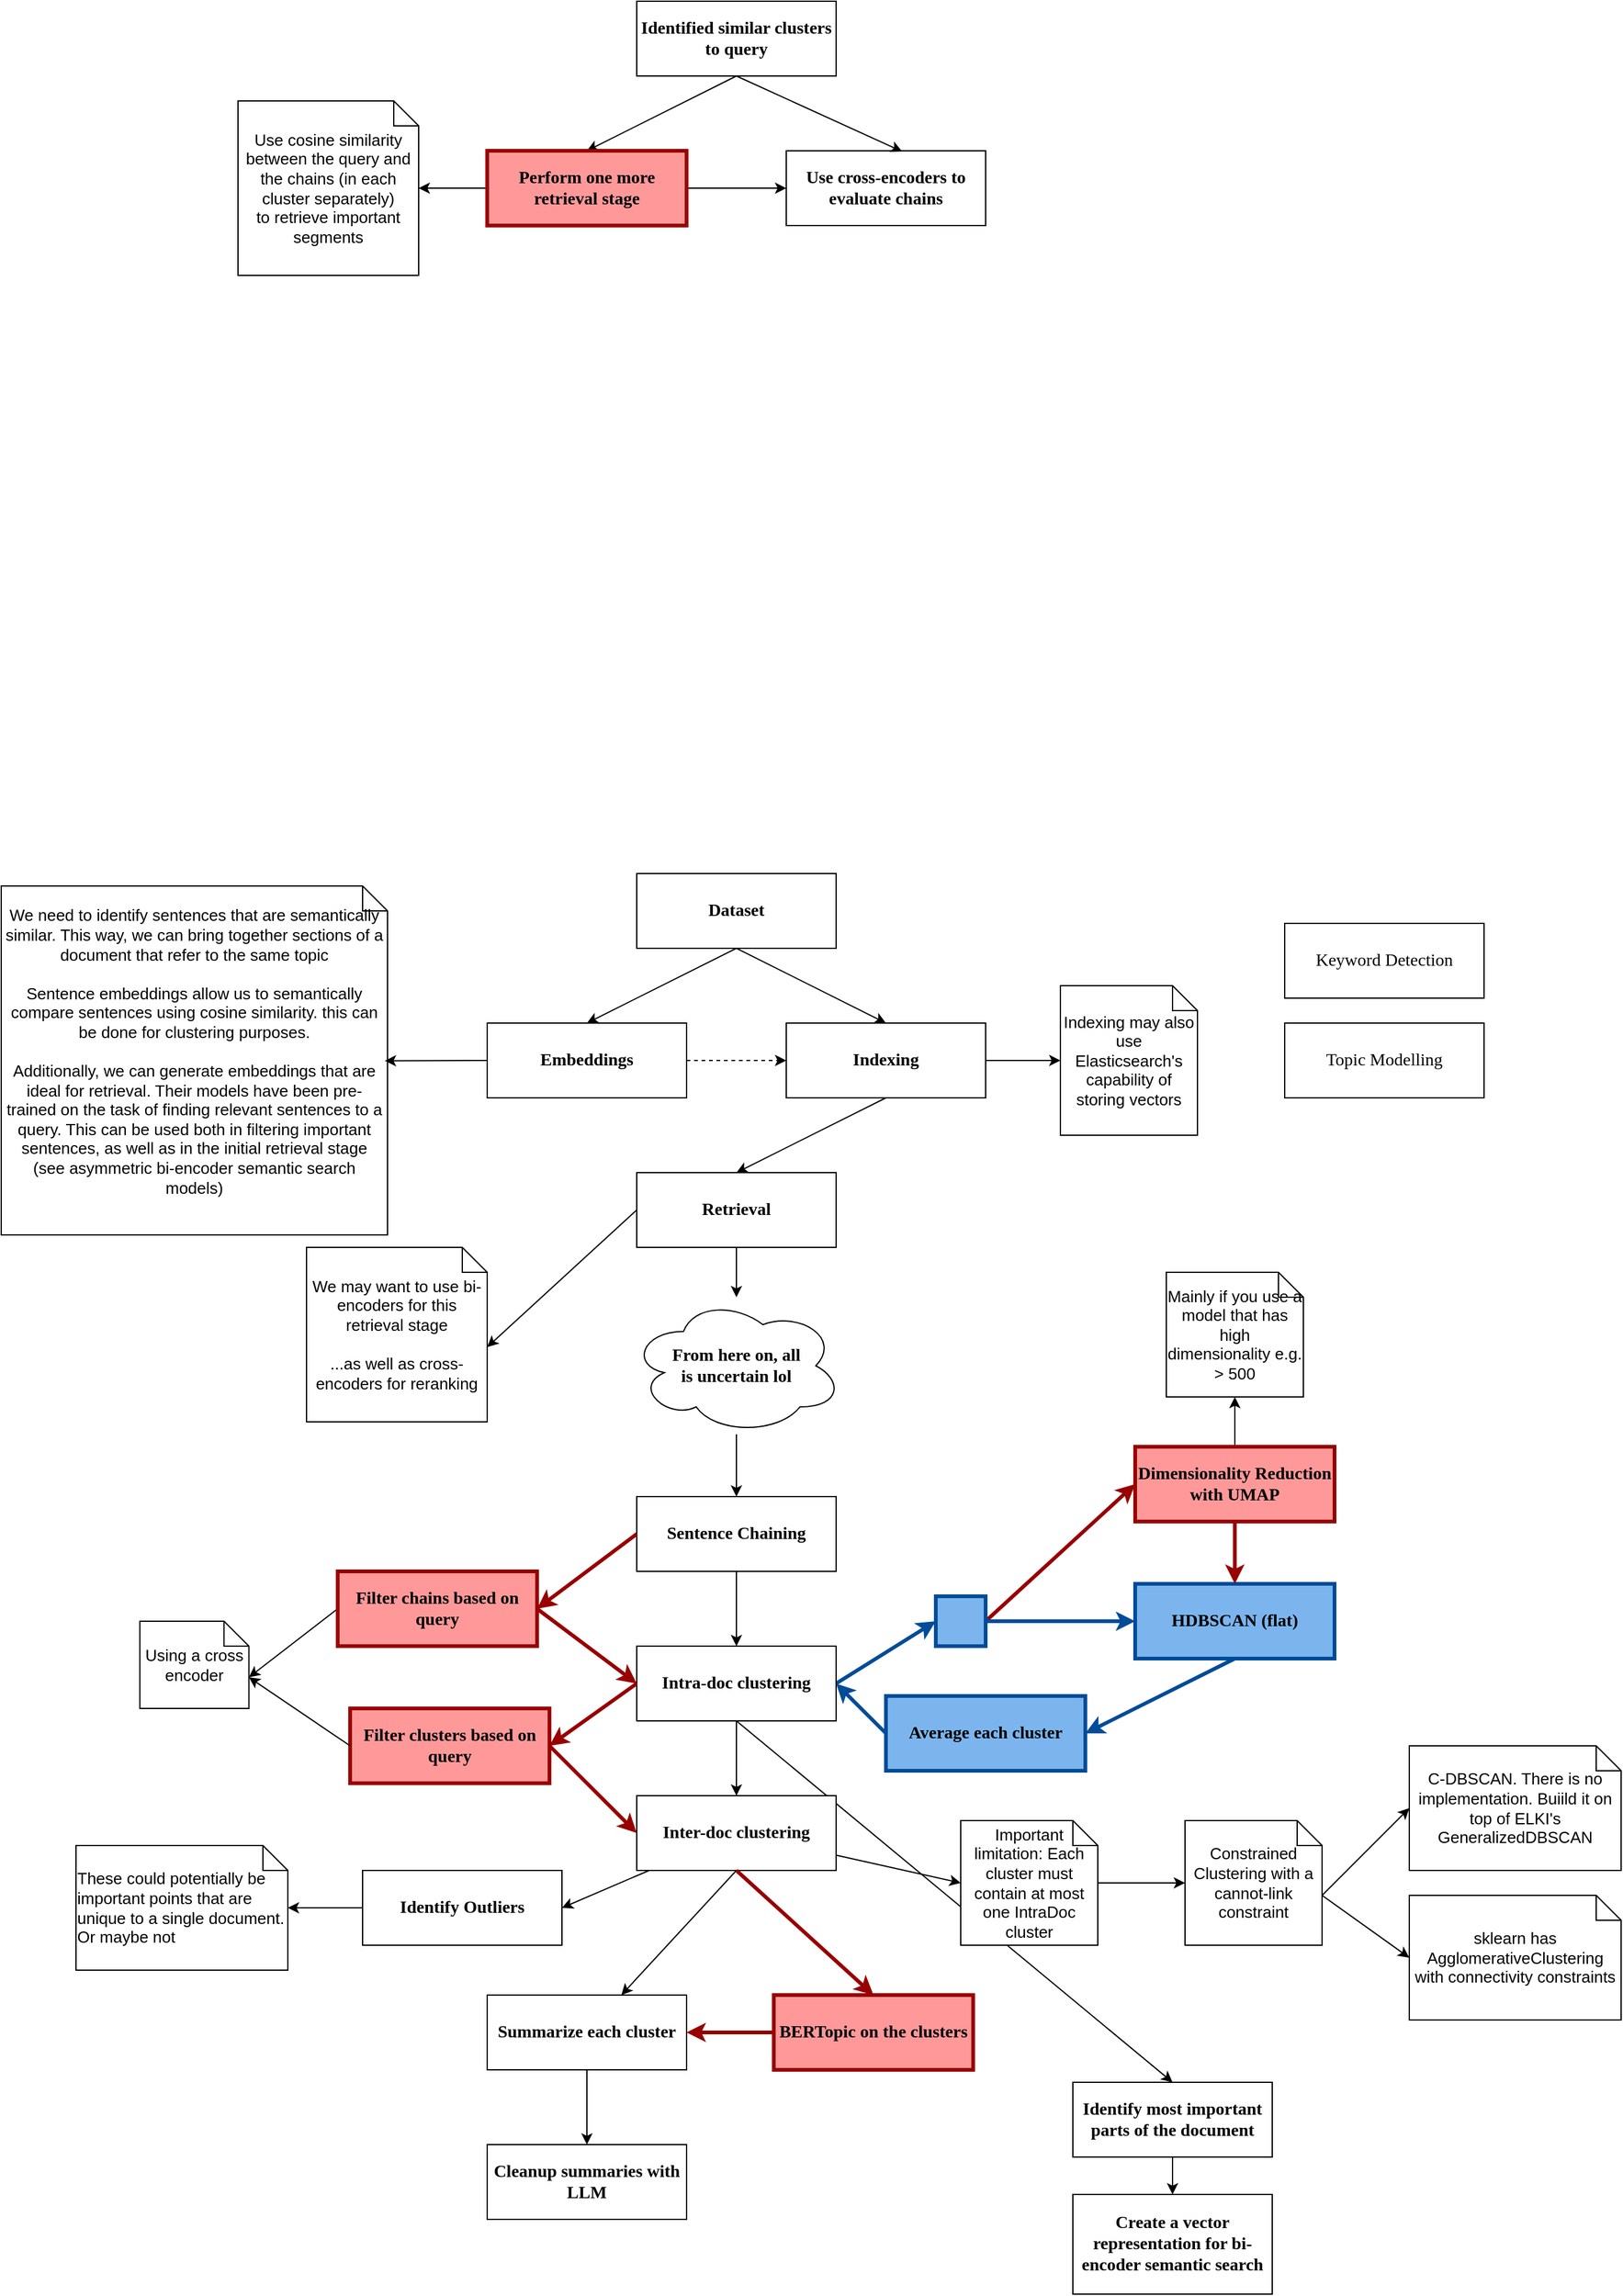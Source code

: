 <mxfile>
    <diagram id="VElYBv6bnyuRc8dA21I_" name="Page-1">
        <mxGraphModel dx="920" dy="560" grid="1" gridSize="10" guides="1" tooltips="1" connect="1" arrows="1" fold="1" page="1" pageScale="1" pageWidth="850" pageHeight="1100" background="none" math="0" shadow="0" adaptiveColors="none">
            <root>
                <mxCell id="0"/>
                <mxCell id="1" parent="0"/>
                <mxCell id="44" style="edgeStyle=none;html=1;exitX=1;exitY=0.5;exitDx=0;exitDy=0;dashed=1;entryX=0;entryY=0.5;entryDx=0;entryDy=0;fontStyle=1" parent="1" source="59" target="62" edge="1">
                    <mxGeometry relative="1" as="geometry">
                        <mxPoint x="430" y="775" as="sourcePoint"/>
                        <mxPoint x="600" y="1050" as="targetPoint"/>
                    </mxGeometry>
                </mxCell>
                <mxCell id="60" style="edgeStyle=none;html=1;entryX=0.5;entryY=0;entryDx=0;entryDy=0;exitX=0.5;exitY=1;exitDx=0;exitDy=0;fontStyle=1" parent="1" source="58" target="59" edge="1">
                    <mxGeometry relative="1" as="geometry"/>
                </mxCell>
                <mxCell id="63" style="edgeStyle=none;html=1;exitX=0.5;exitY=1;exitDx=0;exitDy=0;entryX=0.5;entryY=0;entryDx=0;entryDy=0;fontStyle=1" parent="1" source="58" target="62" edge="1">
                    <mxGeometry relative="1" as="geometry"/>
                </mxCell>
                <mxCell id="58" value="&lt;font style=&quot;font-size: 14px;&quot; face=&quot;Verdana&quot;&gt;Dataset&lt;/font&gt;" style="rounded=0;whiteSpace=wrap;html=1;fontStyle=1" parent="1" vertex="1">
                    <mxGeometry x="520" y="860" width="160" height="60" as="geometry"/>
                </mxCell>
                <mxCell id="59" value="&lt;span style=&quot;font-family: Verdana; font-size: 14px;&quot;&gt;&lt;font&gt;Embeddings&lt;/font&gt;&lt;/span&gt;" style="rounded=0;whiteSpace=wrap;html=1;fontStyle=1" parent="1" vertex="1">
                    <mxGeometry x="400" y="980" width="160" height="60" as="geometry"/>
                </mxCell>
                <mxCell id="67" value="" style="edgeStyle=none;html=1;" parent="1" source="62" target="66" edge="1">
                    <mxGeometry relative="1" as="geometry"/>
                </mxCell>
                <mxCell id="71" value="" style="edgeStyle=none;html=1;exitX=0.5;exitY=1;exitDx=0;exitDy=0;entryX=0.5;entryY=0;entryDx=0;entryDy=0;fontStyle=1" parent="1" source="62" target="70" edge="1">
                    <mxGeometry relative="1" as="geometry"/>
                </mxCell>
                <mxCell id="62" value="&lt;font style=&quot;font-size: 14px;&quot; face=&quot;Verdana&quot;&gt;Indexing&lt;/font&gt;" style="rounded=0;whiteSpace=wrap;html=1;fontStyle=1" parent="1" vertex="1">
                    <mxGeometry x="640" y="980" width="160" height="60" as="geometry"/>
                </mxCell>
                <mxCell id="64" value="&lt;font style=&quot;font-size: 13px;&quot;&gt;We need to identify sentences that are semantically similar. This way, we can bring together sections of a document that refer to the same topic&lt;/font&gt;&lt;div&gt;&lt;font style=&quot;font-size: 13px;&quot;&gt;&lt;br&gt;&lt;/font&gt;&lt;/div&gt;&lt;div&gt;&lt;font style=&quot;font-size: 13px;&quot;&gt;Sentence embeddings allow us to semantically compare sentences using cosine similarity. this can be done for clustering purposes.&lt;/font&gt;&lt;/div&gt;&lt;div&gt;&lt;font style=&quot;font-size: 13px;&quot;&gt;&lt;br&gt;&lt;/font&gt;&lt;/div&gt;&lt;div&gt;&lt;font style=&quot;font-size: 13px;&quot;&gt;Additionally, we can generate embeddings that are ideal for retrieval. Their models have been pre-trained on the task of finding relevant sentences to a query. This can be used both in filtering important sentences, as well as in the initial retrieval stage&lt;/font&gt;&lt;/div&gt;&lt;div&gt;&lt;font style=&quot;font-size: 13px;&quot;&gt;(see asymmetric bi-encoder semantic search models)&lt;/font&gt;&lt;/div&gt;&lt;div&gt;&lt;br style=&quot;color: rgb(192, 192, 192);&quot;&gt;&lt;/div&gt;" style="shape=note;size=20;whiteSpace=wrap;html=1;align=center;" parent="1" vertex="1">
                    <mxGeometry x="10" y="870" width="310" height="280" as="geometry"/>
                </mxCell>
                <mxCell id="65" style="edgeStyle=none;html=1;exitX=0;exitY=0.5;exitDx=0;exitDy=0;entryX=0.993;entryY=0.501;entryDx=0;entryDy=0;entryPerimeter=0;" parent="1" source="59" target="64" edge="1">
                    <mxGeometry relative="1" as="geometry"/>
                </mxCell>
                <mxCell id="66" value="&lt;span style=&quot;font-size: 13px; text-align: left;&quot;&gt;&lt;font&gt;Indexing may also use Elasticsearch&#39;s capability of storing vectors&lt;/font&gt;&lt;/span&gt;" style="shape=note;size=20;whiteSpace=wrap;html=1;align=center;" parent="1" vertex="1">
                    <mxGeometry x="860" y="950" width="110" height="120" as="geometry"/>
                </mxCell>
                <mxCell id="68" value="&lt;font face=&quot;Verdana&quot; style=&quot;font-size: 14px;&quot;&gt;Keyword Detection&lt;/font&gt;" style="rounded=0;whiteSpace=wrap;html=1;" parent="1" vertex="1">
                    <mxGeometry x="1040" y="900" width="160" height="60" as="geometry"/>
                </mxCell>
                <mxCell id="69" value="&lt;font face=&quot;Verdana&quot; style=&quot;font-size: 14px;&quot;&gt;Topic Modelling&lt;/font&gt;" style="rounded=0;whiteSpace=wrap;html=1;" parent="1" vertex="1">
                    <mxGeometry x="1040" y="980" width="160" height="60" as="geometry"/>
                </mxCell>
                <mxCell id="78" value="" style="edgeStyle=none;html=1;fontStyle=1" parent="1" source="70" target="75" edge="1">
                    <mxGeometry relative="1" as="geometry"/>
                </mxCell>
                <mxCell id="70" value="&lt;font face=&quot;Verdana&quot;&gt;&lt;span style=&quot;font-size: 14px;&quot;&gt;Retrieval&lt;/span&gt;&lt;/font&gt;" style="rounded=0;whiteSpace=wrap;html=1;fontStyle=1" parent="1" vertex="1">
                    <mxGeometry x="520" y="1100" width="160" height="60" as="geometry"/>
                </mxCell>
                <mxCell id="77" value="" style="edgeStyle=none;html=1;fontStyle=1" parent="1" source="75" target="76" edge="1">
                    <mxGeometry relative="1" as="geometry"/>
                </mxCell>
                <mxCell id="75" value="&lt;font style=&quot;font-size: 14px;&quot; face=&quot;Verdana&quot;&gt;From here on, all&lt;/font&gt;&lt;div&gt;&lt;font style=&quot;font-size: 14px;&quot; face=&quot;Verdana&quot;&gt;is uncertain&amp;nbsp;&lt;span style=&quot;background-color: transparent;&quot;&gt;lol&lt;/span&gt;&lt;/font&gt;&lt;/div&gt;" style="ellipse;shape=cloud;whiteSpace=wrap;html=1;fontStyle=1" parent="1" vertex="1">
                    <mxGeometry x="515" y="1200" width="170" height="110" as="geometry"/>
                </mxCell>
                <mxCell id="84" value="" style="edgeStyle=none;html=1;fontStyle=1" parent="1" source="76" target="79" edge="1">
                    <mxGeometry relative="1" as="geometry"/>
                </mxCell>
                <mxCell id="76" value="&lt;font face=&quot;Verdana&quot;&gt;&lt;span style=&quot;font-size: 14px;&quot;&gt;Sentence Chaining&lt;/span&gt;&lt;/font&gt;" style="rounded=0;whiteSpace=wrap;html=1;fontStyle=1" parent="1" vertex="1">
                    <mxGeometry x="520" y="1360" width="160" height="60" as="geometry"/>
                </mxCell>
                <mxCell id="91" style="edgeStyle=none;html=1;exitX=1;exitY=0.5;exitDx=0;exitDy=0;entryX=0;entryY=0.5;entryDx=0;entryDy=0;rounded=0;strokeColor=light-dark(#004C99,#004C99);strokeWidth=3;align=center;verticalAlign=middle;fontFamily=Helvetica;fontSize=12;fontColor=default;fillColor=default;" parent="1" source="79" target="89" edge="1">
                    <mxGeometry relative="1" as="geometry"/>
                </mxCell>
                <mxCell id="115" value="" style="edgeStyle=none;html=1;" parent="1" source="79" target="80" edge="1">
                    <mxGeometry relative="1" as="geometry"/>
                </mxCell>
                <mxCell id="143" style="edgeStyle=none;html=1;exitX=0.5;exitY=1;exitDx=0;exitDy=0;entryX=0.5;entryY=0;entryDx=0;entryDy=0;" parent="1" source="79" target="142" edge="1">
                    <mxGeometry relative="1" as="geometry"/>
                </mxCell>
                <mxCell id="79" value="&lt;font face=&quot;Verdana&quot;&gt;&lt;span style=&quot;font-size: 14px;&quot;&gt;Intra-doc clustering&lt;/span&gt;&lt;/font&gt;" style="rounded=0;whiteSpace=wrap;html=1;fontStyle=1" parent="1" vertex="1">
                    <mxGeometry x="520" y="1480" width="160" height="60" as="geometry"/>
                </mxCell>
                <mxCell id="117" style="edgeStyle=none;html=1;entryX=1;entryY=0.5;entryDx=0;entryDy=0;" parent="1" source="80" target="116" edge="1">
                    <mxGeometry relative="1" as="geometry"/>
                </mxCell>
                <mxCell id="121" value="" style="edgeStyle=none;html=1;exitX=0.5;exitY=1;exitDx=0;exitDy=0;" parent="1" source="80" target="120" edge="1">
                    <mxGeometry relative="1" as="geometry"/>
                </mxCell>
                <mxCell id="80" value="&lt;font face=&quot;Verdana&quot;&gt;&lt;span style=&quot;font-size: 14px;&quot;&gt;Inter-doc clustering&lt;/span&gt;&lt;/font&gt;" style="rounded=0;whiteSpace=wrap;html=1;fontStyle=1" parent="1" vertex="1">
                    <mxGeometry x="520" y="1600" width="160" height="60" as="geometry"/>
                </mxCell>
                <mxCell id="99" style="edgeStyle=none;html=1;exitX=1;exitY=0.5;exitDx=0;exitDy=0;entryX=0;entryY=0.5;entryDx=0;entryDy=0;rounded=0;strokeColor=light-dark(#990000,#990000);strokeWidth=3;align=center;verticalAlign=middle;fontFamily=Helvetica;fontSize=12;fontColor=default;fillColor=default;fontStyle=1" parent="1" source="89" target="97" edge="1">
                    <mxGeometry relative="1" as="geometry"/>
                </mxCell>
                <mxCell id="89" value="" style="rounded=0;whiteSpace=wrap;html=1;strokeWidth=3;strokeColor=light-dark(#004C99,#004C99);gradientColor=none;fillColor=light-dark(#7CB5EE,#5CA1E6);fontColor=light-dark(#000000,#000000);fontStyle=1" parent="1" vertex="1">
                    <mxGeometry x="760" y="1440" width="40" height="40" as="geometry"/>
                </mxCell>
                <mxCell id="93" value="&lt;font face=&quot;Verdana&quot;&gt;&lt;span style=&quot;font-size: 14px;&quot;&gt;Average each cluster&lt;/span&gt;&lt;/font&gt;" style="rounded=0;whiteSpace=wrap;html=1;strokeWidth=3;strokeColor=light-dark(#004C99,#004C99);align=center;verticalAlign=middle;fontFamily=Helvetica;fontSize=12;fontColor=light-dark(#000000,#000000);fillColor=light-dark(#7CB5EE,#5CA1E6);fontStyle=1;gradientColor=none;" parent="1" vertex="1">
                    <mxGeometry x="720" y="1520" width="160" height="60" as="geometry"/>
                </mxCell>
                <mxCell id="95" style="edgeStyle=none;html=1;exitX=0;exitY=0.5;exitDx=0;exitDy=0;entryX=1;entryY=0.5;entryDx=0;entryDy=0;rounded=0;strokeColor=light-dark(#004C99,#004C99);strokeWidth=3;align=center;verticalAlign=middle;fontFamily=Helvetica;fontSize=12;fontColor=default;fillColor=default;" parent="1" source="93" target="79" edge="1">
                    <mxGeometry relative="1" as="geometry">
                        <mxPoint x="690" y="1520" as="sourcePoint"/>
                        <mxPoint x="790" y="1460" as="targetPoint"/>
                    </mxGeometry>
                </mxCell>
                <mxCell id="105" value="" style="edgeStyle=none;html=1;rounded=0;strokeColor=light-dark(#004C99,#004C99);strokeWidth=3;align=center;verticalAlign=middle;fontFamily=Helvetica;fontSize=12;fontColor=light-dark(#000000,#000000);fontStyle=1;fillColor=light-dark(#7CB5EE,#5CA1E6);gradientColor=none;entryX=1;entryY=0.5;entryDx=0;entryDy=0;exitX=0.5;exitY=1;exitDx=0;exitDy=0;" parent="1" source="96" target="93" edge="1">
                    <mxGeometry relative="1" as="geometry"/>
                </mxCell>
                <mxCell id="96" value="&lt;font face=&quot;Verdana&quot;&gt;&lt;span style=&quot;font-size: 14px;&quot;&gt;HDBSCAN (flat)&lt;/span&gt;&lt;/font&gt;" style="rounded=0;whiteSpace=wrap;html=1;strokeWidth=3;strokeColor=light-dark(#004C99,#004C99);align=center;verticalAlign=middle;fontFamily=Helvetica;fontSize=12;fontColor=light-dark(#000000,#000000);fillColor=light-dark(#7CB5EE,#5CA1E6);fontStyle=1;gradientColor=none;" parent="1" vertex="1">
                    <mxGeometry x="920" y="1430" width="160" height="60" as="geometry"/>
                </mxCell>
                <mxCell id="103" value="" style="edgeStyle=none;html=1;" parent="1" source="97" target="100" edge="1">
                    <mxGeometry relative="1" as="geometry"/>
                </mxCell>
                <mxCell id="97" value="&lt;font face=&quot;Verdana&quot;&gt;&lt;span style=&quot;font-size: 14px;&quot;&gt;Dimensionality Reduction with UMAP&lt;/span&gt;&lt;/font&gt;" style="rounded=0;whiteSpace=wrap;html=1;strokeWidth=3;strokeColor=light-dark(#990000,#990000);gradientColor=none;fillColor=#FF9999;fillStyle=solid;fontStyle=1" parent="1" vertex="1">
                    <mxGeometry x="920" y="1320" width="160" height="60" as="geometry"/>
                </mxCell>
                <mxCell id="100" value="&lt;div style=&quot;&quot;&gt;&lt;span style=&quot;font-size: 13px;&quot;&gt;Mainly if you use a model that has high dimensionality e.g. &amp;gt; 500&lt;/span&gt;&lt;/div&gt;" style="shape=note;size=20;whiteSpace=wrap;html=1;align=center;" parent="1" vertex="1">
                    <mxGeometry x="945" y="1180" width="110" height="100" as="geometry"/>
                </mxCell>
                <mxCell id="106" value="" style="edgeStyle=none;html=1;rounded=0;strokeColor=light-dark(#004C99,#004C99);strokeWidth=3;align=center;verticalAlign=middle;fontFamily=Helvetica;fontSize=12;fontColor=light-dark(#000000,#000000);fontStyle=1;fillColor=light-dark(#7CB5EE,#5CA1E6);gradientColor=none;exitX=1;exitY=0.5;exitDx=0;exitDy=0;entryX=0;entryY=0.5;entryDx=0;entryDy=0;" parent="1" source="89" target="96" edge="1">
                    <mxGeometry relative="1" as="geometry">
                        <mxPoint x="1100" y="1420" as="sourcePoint"/>
                        <mxPoint x="1100" y="1570" as="targetPoint"/>
                    </mxGeometry>
                </mxCell>
                <mxCell id="107" style="edgeStyle=none;html=1;exitX=0.5;exitY=1;exitDx=0;exitDy=0;entryX=0.5;entryY=0;entryDx=0;entryDy=0;rounded=0;strokeColor=light-dark(#990000,#990000);strokeWidth=3;align=center;verticalAlign=middle;fontFamily=Helvetica;fontSize=12;fontColor=default;fillColor=default;fontStyle=1" parent="1" source="97" target="96" edge="1">
                    <mxGeometry relative="1" as="geometry">
                        <mxPoint x="1110" y="1485" as="sourcePoint"/>
                        <mxPoint x="1200" y="1415" as="targetPoint"/>
                    </mxGeometry>
                </mxCell>
                <mxCell id="140" value="" style="edgeStyle=none;html=1;entryX=0;entryY=0;entryDx=87.5;entryDy=45;entryPerimeter=0;exitX=0;exitY=0.5;exitDx=0;exitDy=0;" parent="1" source="108" target="139" edge="1">
                    <mxGeometry relative="1" as="geometry"/>
                </mxCell>
                <mxCell id="108" value="&lt;font face=&quot;Verdana&quot;&gt;&lt;span style=&quot;font-size: 14px;&quot;&gt;Filter chains based on query&lt;/span&gt;&lt;/font&gt;" style="rounded=0;whiteSpace=wrap;html=1;strokeWidth=3;strokeColor=light-dark(#990000,#990000);gradientColor=none;fillColor=#FF9999;fillStyle=solid;fontStyle=1" parent="1" vertex="1">
                    <mxGeometry x="280" y="1420" width="160" height="60" as="geometry"/>
                </mxCell>
                <mxCell id="110" style="edgeStyle=none;html=1;exitX=0;exitY=0.5;exitDx=0;exitDy=0;entryX=1;entryY=0.5;entryDx=0;entryDy=0;rounded=0;strokeColor=light-dark(#990000,#990000);strokeWidth=3;align=center;verticalAlign=middle;fontFamily=Helvetica;fontSize=12;fontColor=default;fillColor=default;fontStyle=1" parent="1" source="76" target="108" edge="1">
                    <mxGeometry relative="1" as="geometry">
                        <mxPoint x="310" y="1340" as="sourcePoint"/>
                        <mxPoint x="520" y="1260" as="targetPoint"/>
                    </mxGeometry>
                </mxCell>
                <mxCell id="111" style="edgeStyle=none;html=1;exitX=1;exitY=0.5;exitDx=0;exitDy=0;entryX=0;entryY=0.5;entryDx=0;entryDy=0;rounded=0;strokeColor=light-dark(#990000,#990000);strokeWidth=3;align=center;verticalAlign=middle;fontFamily=Helvetica;fontSize=12;fontColor=default;fillColor=default;fontStyle=1" parent="1" source="108" target="79" edge="1">
                    <mxGeometry relative="1" as="geometry">
                        <mxPoint x="530" y="1400" as="sourcePoint"/>
                        <mxPoint x="400" y="1440" as="targetPoint"/>
                    </mxGeometry>
                </mxCell>
                <mxCell id="112" value="&lt;font face=&quot;Verdana&quot;&gt;&lt;span style=&quot;font-size: 14px;&quot;&gt;Filter clusters based on query&lt;/span&gt;&lt;/font&gt;" style="rounded=0;whiteSpace=wrap;html=1;strokeWidth=3;strokeColor=light-dark(#990000,#990000);gradientColor=none;fillColor=#FF9999;fillStyle=solid;fontStyle=1" parent="1" vertex="1">
                    <mxGeometry x="290" y="1530" width="160" height="60" as="geometry"/>
                </mxCell>
                <mxCell id="113" style="edgeStyle=none;html=1;exitX=0;exitY=0.5;exitDx=0;exitDy=0;entryX=1;entryY=0.5;entryDx=0;entryDy=0;rounded=0;strokeColor=light-dark(#990000,#990000);strokeWidth=3;align=center;verticalAlign=middle;fontFamily=Helvetica;fontSize=12;fontColor=default;fillColor=default;fontStyle=1" parent="1" source="79" target="112" edge="1">
                    <mxGeometry relative="1" as="geometry">
                        <mxPoint x="530" y="1400" as="sourcePoint"/>
                        <mxPoint x="450" y="1460" as="targetPoint"/>
                    </mxGeometry>
                </mxCell>
                <mxCell id="114" style="edgeStyle=none;html=1;exitX=1;exitY=0.5;exitDx=0;exitDy=0;entryX=0;entryY=0.5;entryDx=0;entryDy=0;rounded=0;strokeColor=light-dark(#990000,#990000);strokeWidth=3;align=center;verticalAlign=middle;fontFamily=Helvetica;fontSize=12;fontColor=default;fillColor=default;fontStyle=1" parent="1" source="112" target="80" edge="1">
                    <mxGeometry relative="1" as="geometry">
                        <mxPoint x="530" y="1620" as="sourcePoint"/>
                        <mxPoint x="460" y="1670" as="targetPoint"/>
                    </mxGeometry>
                </mxCell>
                <mxCell id="119" value="" style="edgeStyle=none;html=1;" parent="1" source="116" target="118" edge="1">
                    <mxGeometry relative="1" as="geometry"/>
                </mxCell>
                <mxCell id="116" value="&lt;font face=&quot;Verdana&quot;&gt;&lt;span style=&quot;font-size: 14px;&quot;&gt;Identify Outliers&lt;/span&gt;&lt;/font&gt;" style="rounded=0;whiteSpace=wrap;html=1;fontStyle=1" parent="1" vertex="1">
                    <mxGeometry x="300" y="1660" width="160" height="60" as="geometry"/>
                </mxCell>
                <mxCell id="118" value="&lt;div style=&quot;text-align: left;&quot;&gt;&lt;span style=&quot;font-size: 13px;&quot;&gt;These could potentially be important points that are unique to a single document. Or maybe not&lt;/span&gt;&lt;/div&gt;" style="shape=note;size=20;whiteSpace=wrap;html=1;align=center;" parent="1" vertex="1">
                    <mxGeometry x="70" y="1640" width="170" height="100" as="geometry"/>
                </mxCell>
                <mxCell id="136" value="" style="edgeStyle=none;html=1;" parent="1" source="120" target="135" edge="1">
                    <mxGeometry relative="1" as="geometry"/>
                </mxCell>
                <mxCell id="120" value="&lt;font face=&quot;Verdana&quot;&gt;&lt;span style=&quot;font-size: 14px;&quot;&gt;Summarize each cluster&lt;/span&gt;&lt;/font&gt;" style="rounded=0;whiteSpace=wrap;html=1;fontStyle=1" parent="1" vertex="1">
                    <mxGeometry x="400" y="1760" width="160" height="60" as="geometry"/>
                </mxCell>
                <mxCell id="122" value="&lt;div style=&quot;&quot;&gt;&lt;span style=&quot;font-size: 13px;&quot;&gt;Important limitation: Each cluster must contain at most one IntraDoc cluster&lt;/span&gt;&lt;/div&gt;" style="shape=note;size=20;whiteSpace=wrap;html=1;align=center;" parent="1" vertex="1">
                    <mxGeometry x="780" y="1620" width="110" height="100" as="geometry"/>
                </mxCell>
                <mxCell id="123" style="edgeStyle=none;html=1;entryX=0;entryY=0.5;entryDx=0;entryDy=0;entryPerimeter=0;" parent="1" source="80" target="122" edge="1">
                    <mxGeometry relative="1" as="geometry"/>
                </mxCell>
                <mxCell id="124" value="&lt;div style=&quot;&quot;&gt;&lt;span style=&quot;font-size: 13px;&quot;&gt;Constrained Clustering with a cannot-link constraint&lt;/span&gt;&lt;/div&gt;" style="shape=note;size=20;whiteSpace=wrap;html=1;align=center;" parent="1" vertex="1">
                    <mxGeometry x="960" y="1620" width="110" height="100" as="geometry"/>
                </mxCell>
                <mxCell id="125" style="edgeStyle=none;html=1;entryX=0;entryY=0.5;entryDx=0;entryDy=0;entryPerimeter=0;" parent="1" source="122" target="124" edge="1">
                    <mxGeometry relative="1" as="geometry"/>
                </mxCell>
                <mxCell id="127" value="&lt;div style=&quot;&quot;&gt;&lt;span style=&quot;font-size: 13px;&quot;&gt;C-DBSCAN. There is no implementation. Buiild it on top of ELKI&#39;s GeneralizedDBSCAN&lt;/span&gt;&lt;/div&gt;" style="shape=note;size=20;whiteSpace=wrap;html=1;align=center;" parent="1" vertex="1">
                    <mxGeometry x="1140" y="1560" width="170" height="100" as="geometry"/>
                </mxCell>
                <mxCell id="128" style="edgeStyle=none;html=1;entryX=0;entryY=0.5;entryDx=0;entryDy=0;entryPerimeter=0;exitX=0;exitY=0;exitDx=110;exitDy=60;exitPerimeter=0;" parent="1" source="124" target="127" edge="1">
                    <mxGeometry relative="1" as="geometry"/>
                </mxCell>
                <mxCell id="129" value="&lt;div style=&quot;&quot;&gt;&lt;span style=&quot;font-size: 13px;&quot;&gt;sklearn has AgglomerativeClustering with connectivity constraints&lt;/span&gt;&lt;/div&gt;" style="shape=note;size=20;whiteSpace=wrap;html=1;align=center;" parent="1" vertex="1">
                    <mxGeometry x="1140" y="1680" width="170" height="100" as="geometry"/>
                </mxCell>
                <mxCell id="130" style="edgeStyle=none;html=1;exitX=0;exitY=0;exitDx=110;exitDy=60;exitPerimeter=0;entryX=0;entryY=0.5;entryDx=0;entryDy=0;entryPerimeter=0;" parent="1" source="124" target="129" edge="1">
                    <mxGeometry relative="1" as="geometry"/>
                </mxCell>
                <mxCell id="131" value="&lt;font face=&quot;Verdana&quot;&gt;&lt;span style=&quot;font-size: 14px;&quot;&gt;BERTopic on the clusters&lt;/span&gt;&lt;/font&gt;" style="rounded=0;whiteSpace=wrap;html=1;strokeWidth=3;strokeColor=light-dark(#990000,#990000);gradientColor=none;fillColor=#FF9999;fillStyle=solid;fontStyle=1" parent="1" vertex="1">
                    <mxGeometry x="630" y="1760" width="160" height="60" as="geometry"/>
                </mxCell>
                <mxCell id="132" style="edgeStyle=none;html=1;exitX=0.5;exitY=1;exitDx=0;exitDy=0;entryX=0.5;entryY=0;entryDx=0;entryDy=0;rounded=0;strokeColor=light-dark(#990000,#990000);strokeWidth=3;align=center;verticalAlign=middle;fontFamily=Helvetica;fontSize=12;fontColor=default;fillColor=default;fontStyle=1" parent="1" source="80" target="131" edge="1">
                    <mxGeometry relative="1" as="geometry">
                        <mxPoint x="565" y="1700" as="sourcePoint"/>
                        <mxPoint x="635" y="1770" as="targetPoint"/>
                    </mxGeometry>
                </mxCell>
                <mxCell id="134" style="edgeStyle=none;html=1;exitX=0;exitY=0.5;exitDx=0;exitDy=0;entryX=1;entryY=0.5;entryDx=0;entryDy=0;rounded=0;strokeColor=light-dark(#990000,#990000);strokeWidth=3;align=center;verticalAlign=middle;fontFamily=Helvetica;fontSize=12;fontColor=default;fillColor=default;fontStyle=1" parent="1" source="131" target="120" edge="1">
                    <mxGeometry relative="1" as="geometry">
                        <mxPoint x="610" y="1670" as="sourcePoint"/>
                        <mxPoint x="720" y="1770" as="targetPoint"/>
                    </mxGeometry>
                </mxCell>
                <mxCell id="135" value="&lt;font face=&quot;Verdana&quot;&gt;&lt;span style=&quot;font-size: 14px;&quot;&gt;Cleanup summaries with LLM&lt;/span&gt;&lt;/font&gt;" style="rounded=0;whiteSpace=wrap;html=1;fontStyle=1" parent="1" vertex="1">
                    <mxGeometry x="400" y="1880" width="160" height="60" as="geometry"/>
                </mxCell>
                <mxCell id="137" value="&lt;div style=&quot;&quot;&gt;&lt;span style=&quot;font-size: 13px;&quot;&gt;We may want to use bi-encoders for this retrieval stage&lt;/span&gt;&lt;/div&gt;&lt;div style=&quot;&quot;&gt;&lt;span style=&quot;font-size: 13px;&quot;&gt;&lt;br&gt;&lt;/span&gt;&lt;/div&gt;&lt;div style=&quot;&quot;&gt;&lt;span style=&quot;font-size: 13px;&quot;&gt;...as well as cross-encoders for reranking&lt;/span&gt;&lt;/div&gt;" style="shape=note;size=20;whiteSpace=wrap;html=1;align=center;" parent="1" vertex="1">
                    <mxGeometry x="255" y="1160" width="145" height="140" as="geometry"/>
                </mxCell>
                <mxCell id="138" style="edgeStyle=none;html=1;exitX=0;exitY=0.5;exitDx=0;exitDy=0;entryX=0;entryY=0;entryDx=145;entryDy=80;entryPerimeter=0;" parent="1" source="70" target="137" edge="1">
                    <mxGeometry relative="1" as="geometry"/>
                </mxCell>
                <mxCell id="139" value="&lt;div style=&quot;&quot;&gt;&lt;span style=&quot;font-size: 13px;&quot;&gt;Using a cross encoder&lt;/span&gt;&lt;/div&gt;" style="shape=note;size=20;whiteSpace=wrap;html=1;align=center;" parent="1" vertex="1">
                    <mxGeometry x="121.25" y="1460" width="87.5" height="70" as="geometry"/>
                </mxCell>
                <mxCell id="141" style="edgeStyle=none;html=1;entryX=0;entryY=0;entryDx=87.5;entryDy=45;entryPerimeter=0;exitX=0;exitY=0.5;exitDx=0;exitDy=0;" parent="1" source="112" target="139" edge="1">
                    <mxGeometry relative="1" as="geometry"/>
                </mxCell>
                <mxCell id="145" value="" style="edgeStyle=none;html=1;" parent="1" source="142" target="144" edge="1">
                    <mxGeometry relative="1" as="geometry"/>
                </mxCell>
                <mxCell id="142" value="&lt;font face=&quot;Verdana&quot;&gt;&lt;span style=&quot;font-size: 14px;&quot;&gt;Identify most important parts of the document&lt;/span&gt;&lt;/font&gt;" style="rounded=0;whiteSpace=wrap;html=1;fontStyle=1" parent="1" vertex="1">
                    <mxGeometry x="870" y="1830" width="160" height="60" as="geometry"/>
                </mxCell>
                <mxCell id="144" value="&lt;font face=&quot;Verdana&quot;&gt;&lt;span style=&quot;font-size: 14px;&quot;&gt;Create a vector representation for bi-encoder semantic search&lt;/span&gt;&lt;/font&gt;" style="rounded=0;whiteSpace=wrap;html=1;fontStyle=1" parent="1" vertex="1">
                    <mxGeometry x="870" y="1920" width="160" height="80" as="geometry"/>
                </mxCell>
                <mxCell id="148" style="edgeStyle=none;html=1;exitX=0.5;exitY=1;exitDx=0;exitDy=0;entryX=0.5;entryY=0;entryDx=0;entryDy=0;" edge="1" parent="1" source="146" target="147">
                    <mxGeometry relative="1" as="geometry"/>
                </mxCell>
                <mxCell id="146" value="&lt;font face=&quot;Verdana&quot;&gt;&lt;span style=&quot;font-size: 14px;&quot;&gt;Identified similar clusters to query&lt;/span&gt;&lt;/font&gt;" style="rounded=0;whiteSpace=wrap;html=1;fontStyle=1" vertex="1" parent="1">
                    <mxGeometry x="520" y="160" width="160" height="60" as="geometry"/>
                </mxCell>
                <mxCell id="152" value="" style="edgeStyle=none;html=1;" edge="1" parent="1" source="147" target="151">
                    <mxGeometry relative="1" as="geometry"/>
                </mxCell>
                <mxCell id="153" value="" style="edgeStyle=none;html=1;" edge="1" parent="1" source="147" target="149">
                    <mxGeometry relative="1" as="geometry"/>
                </mxCell>
                <mxCell id="147" value="&lt;font face=&quot;Verdana&quot;&gt;&lt;span style=&quot;font-size: 14px;&quot;&gt;Perform one more retrieval stage&lt;/span&gt;&lt;/font&gt;" style="rounded=0;whiteSpace=wrap;html=1;fontStyle=1;fillStyle=solid;strokeColor=light-dark(#990000,#990000);strokeWidth=3;align=center;verticalAlign=middle;fontFamily=Helvetica;fontSize=12;fontColor=default;fillColor=#FF9999;gradientColor=none;" vertex="1" parent="1">
                    <mxGeometry x="400" y="280" width="160" height="60" as="geometry"/>
                </mxCell>
                <mxCell id="149" value="&lt;font face=&quot;Verdana&quot;&gt;&lt;span style=&quot;font-size: 14px;&quot;&gt;Use cross-encoders to evaluate chains&lt;/span&gt;&lt;/font&gt;" style="rounded=0;whiteSpace=wrap;html=1;fontStyle=1" vertex="1" parent="1">
                    <mxGeometry x="640" y="280" width="160" height="60" as="geometry"/>
                </mxCell>
                <mxCell id="150" style="edgeStyle=none;html=1;exitX=0.5;exitY=1;exitDx=0;exitDy=0;entryX=0.581;entryY=0.009;entryDx=0;entryDy=0;entryPerimeter=0;" edge="1" parent="1" source="146" target="149">
                    <mxGeometry relative="1" as="geometry"/>
                </mxCell>
                <mxCell id="151" value="&lt;div style=&quot;&quot;&gt;&lt;span style=&quot;font-size: 13px;&quot;&gt;Use cosine similarity between the query and the chains (in each cluster separately)&lt;/span&gt;&lt;/div&gt;&lt;div style=&quot;&quot;&gt;&lt;span style=&quot;font-size: 13px;&quot;&gt;to retrieve important segments&lt;/span&gt;&lt;/div&gt;" style="shape=note;size=20;whiteSpace=wrap;html=1;align=center;" vertex="1" parent="1">
                    <mxGeometry x="200" y="240" width="145" height="140" as="geometry"/>
                </mxCell>
            </root>
        </mxGraphModel>
    </diagram>
</mxfile>